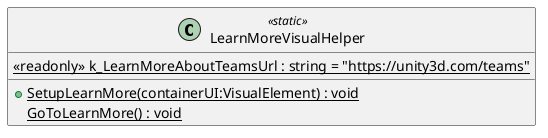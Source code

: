 @startuml
class LearnMoreVisualHelper <<static>> {
    {static} <<readonly>> k_LearnMoreAboutTeamsUrl : string = "https://unity3d.com/teams"
    + {static} SetupLearnMore(containerUI:VisualElement) : void
    {static} GoToLearnMore() : void
}
@enduml

